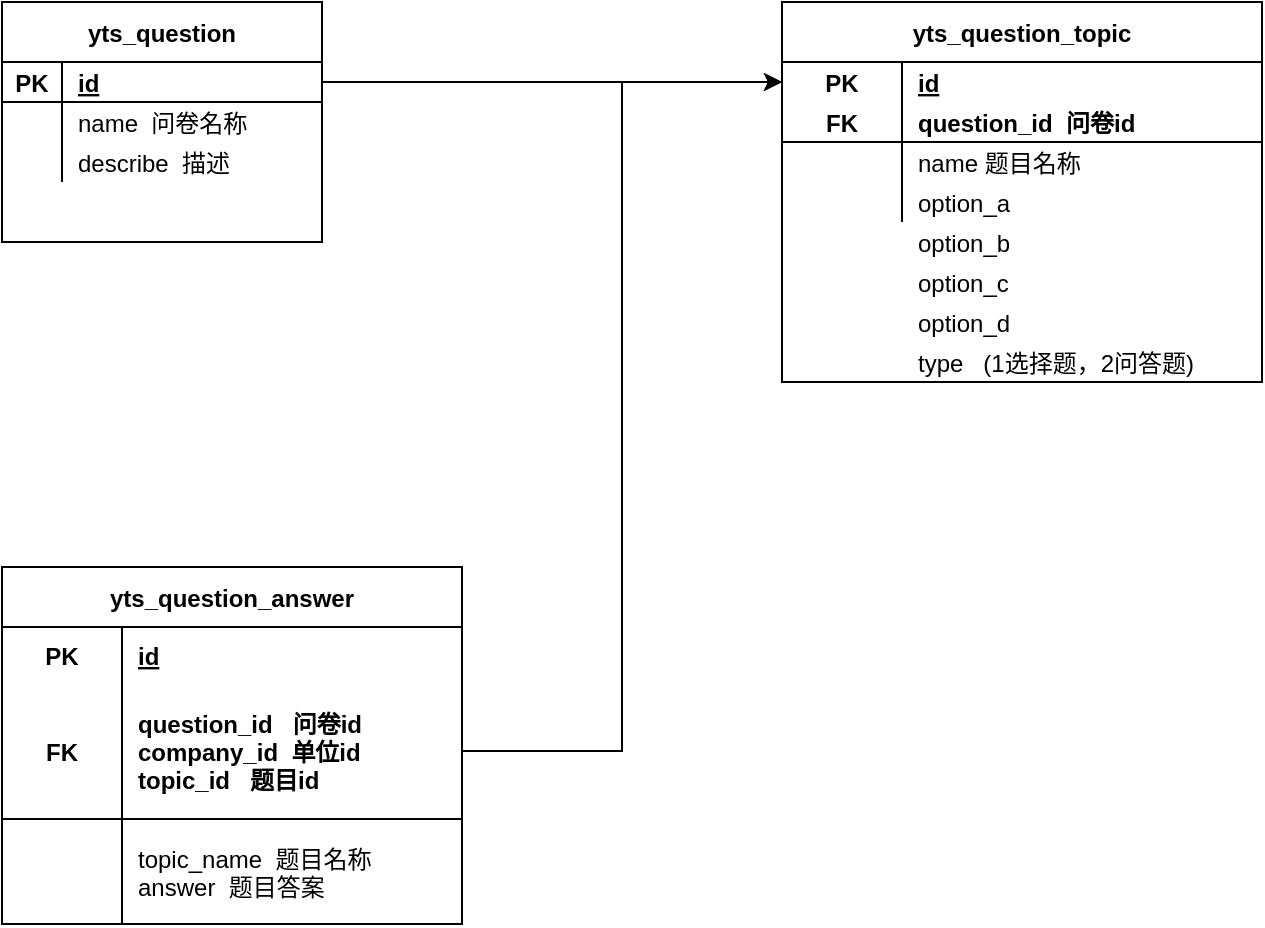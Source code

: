 <mxfile version="13.10.4" type="github">
  <diagram id="j12a4eqQzq2RAFbl9snG" name="Page-1">
    <mxGraphModel dx="1185" dy="588" grid="1" gridSize="10" guides="1" tooltips="1" connect="1" arrows="1" fold="1" page="1" pageScale="1" pageWidth="827" pageHeight="1169" math="0" shadow="0">
      <root>
        <mxCell id="0" />
        <mxCell id="1" parent="0" />
        <mxCell id="PU8bBQ2o0Tv29JzaatMH-1" value="yts_question" style="shape=table;startSize=30;container=1;collapsible=1;childLayout=tableLayout;fixedRows=1;rowLines=0;fontStyle=1;align=center;resizeLast=1;" parent="1" vertex="1">
          <mxGeometry x="50" y="120" width="160" height="120" as="geometry" />
        </mxCell>
        <mxCell id="PU8bBQ2o0Tv29JzaatMH-2" value="" style="shape=partialRectangle;collapsible=0;dropTarget=0;pointerEvents=0;fillColor=none;top=0;left=0;bottom=1;right=0;points=[[0,0.5],[1,0.5]];portConstraint=eastwest;" parent="PU8bBQ2o0Tv29JzaatMH-1" vertex="1">
          <mxGeometry y="30" width="160" height="20" as="geometry" />
        </mxCell>
        <mxCell id="PU8bBQ2o0Tv29JzaatMH-3" value="PK" style="shape=partialRectangle;connectable=0;fillColor=none;top=0;left=0;bottom=0;right=0;fontStyle=1;overflow=hidden;" parent="PU8bBQ2o0Tv29JzaatMH-2" vertex="1">
          <mxGeometry width="30" height="20" as="geometry" />
        </mxCell>
        <mxCell id="PU8bBQ2o0Tv29JzaatMH-4" value="id" style="shape=partialRectangle;connectable=0;fillColor=none;top=0;left=0;bottom=0;right=0;align=left;spacingLeft=6;fontStyle=5;overflow=hidden;" parent="PU8bBQ2o0Tv29JzaatMH-2" vertex="1">
          <mxGeometry x="30" width="130" height="20" as="geometry" />
        </mxCell>
        <mxCell id="PU8bBQ2o0Tv29JzaatMH-5" value="" style="shape=partialRectangle;collapsible=0;dropTarget=0;pointerEvents=0;fillColor=none;top=0;left=0;bottom=0;right=0;points=[[0,0.5],[1,0.5]];portConstraint=eastwest;" parent="PU8bBQ2o0Tv29JzaatMH-1" vertex="1">
          <mxGeometry y="50" width="160" height="20" as="geometry" />
        </mxCell>
        <mxCell id="PU8bBQ2o0Tv29JzaatMH-6" value="" style="shape=partialRectangle;connectable=0;fillColor=none;top=0;left=0;bottom=0;right=0;editable=1;overflow=hidden;" parent="PU8bBQ2o0Tv29JzaatMH-5" vertex="1">
          <mxGeometry width="30" height="20" as="geometry" />
        </mxCell>
        <mxCell id="PU8bBQ2o0Tv29JzaatMH-7" value="name  问卷名称" style="shape=partialRectangle;connectable=0;fillColor=none;top=0;left=0;bottom=0;right=0;align=left;spacingLeft=6;overflow=hidden;" parent="PU8bBQ2o0Tv29JzaatMH-5" vertex="1">
          <mxGeometry x="30" width="130" height="20" as="geometry" />
        </mxCell>
        <mxCell id="PU8bBQ2o0Tv29JzaatMH-8" value="" style="shape=partialRectangle;collapsible=0;dropTarget=0;pointerEvents=0;fillColor=none;top=0;left=0;bottom=0;right=0;points=[[0,0.5],[1,0.5]];portConstraint=eastwest;" parent="PU8bBQ2o0Tv29JzaatMH-1" vertex="1">
          <mxGeometry y="70" width="160" height="20" as="geometry" />
        </mxCell>
        <mxCell id="PU8bBQ2o0Tv29JzaatMH-9" value="" style="shape=partialRectangle;connectable=0;fillColor=none;top=0;left=0;bottom=0;right=0;editable=1;overflow=hidden;" parent="PU8bBQ2o0Tv29JzaatMH-8" vertex="1">
          <mxGeometry width="30" height="20" as="geometry" />
        </mxCell>
        <mxCell id="PU8bBQ2o0Tv29JzaatMH-10" value="describe  描述" style="shape=partialRectangle;connectable=0;fillColor=none;top=0;left=0;bottom=0;right=0;align=left;spacingLeft=6;overflow=hidden;" parent="PU8bBQ2o0Tv29JzaatMH-8" vertex="1">
          <mxGeometry x="30" width="130" height="20" as="geometry" />
        </mxCell>
        <mxCell id="PU8bBQ2o0Tv29JzaatMH-26" value="yts_question_topic" style="shape=table;startSize=30;container=1;collapsible=1;childLayout=tableLayout;fixedRows=1;rowLines=0;fontStyle=1;align=center;resizeLast=1;" parent="1" vertex="1">
          <mxGeometry x="440" y="120" width="240" height="190" as="geometry" />
        </mxCell>
        <mxCell id="PU8bBQ2o0Tv29JzaatMH-27" value="" style="shape=partialRectangle;collapsible=0;dropTarget=0;pointerEvents=0;fillColor=none;top=0;left=0;bottom=0;right=0;points=[[0,0.5],[1,0.5]];portConstraint=eastwest;" parent="PU8bBQ2o0Tv29JzaatMH-26" vertex="1">
          <mxGeometry y="30" width="240" height="20" as="geometry" />
        </mxCell>
        <mxCell id="PU8bBQ2o0Tv29JzaatMH-28" value="PK" style="shape=partialRectangle;connectable=0;fillColor=none;top=0;left=0;bottom=0;right=0;fontStyle=1;overflow=hidden;" parent="PU8bBQ2o0Tv29JzaatMH-27" vertex="1">
          <mxGeometry width="60" height="20" as="geometry" />
        </mxCell>
        <mxCell id="PU8bBQ2o0Tv29JzaatMH-29" value="id" style="shape=partialRectangle;connectable=0;fillColor=none;top=0;left=0;bottom=0;right=0;align=left;spacingLeft=6;fontStyle=5;overflow=hidden;" parent="PU8bBQ2o0Tv29JzaatMH-27" vertex="1">
          <mxGeometry x="60" width="180" height="20" as="geometry" />
        </mxCell>
        <mxCell id="PU8bBQ2o0Tv29JzaatMH-30" value="" style="shape=partialRectangle;collapsible=0;dropTarget=0;pointerEvents=0;fillColor=none;top=0;left=0;bottom=1;right=0;points=[[0,0.5],[1,0.5]];portConstraint=eastwest;" parent="PU8bBQ2o0Tv29JzaatMH-26" vertex="1">
          <mxGeometry y="50" width="240" height="20" as="geometry" />
        </mxCell>
        <mxCell id="PU8bBQ2o0Tv29JzaatMH-31" value="FK" style="shape=partialRectangle;connectable=0;fillColor=none;top=0;left=0;bottom=0;right=0;fontStyle=1;overflow=hidden;" parent="PU8bBQ2o0Tv29JzaatMH-30" vertex="1">
          <mxGeometry width="60" height="20" as="geometry" />
        </mxCell>
        <mxCell id="PU8bBQ2o0Tv29JzaatMH-32" value="question_id  问卷id" style="shape=partialRectangle;connectable=0;fillColor=none;top=0;left=0;bottom=0;right=0;align=left;spacingLeft=6;fontStyle=1;overflow=hidden;strokeColor=none;" parent="PU8bBQ2o0Tv29JzaatMH-30" vertex="1">
          <mxGeometry x="60" width="180" height="20" as="geometry" />
        </mxCell>
        <mxCell id="PU8bBQ2o0Tv29JzaatMH-33" value="" style="shape=partialRectangle;collapsible=0;dropTarget=0;pointerEvents=0;fillColor=none;top=0;left=0;bottom=0;right=0;points=[[0,0.5],[1,0.5]];portConstraint=eastwest;" parent="PU8bBQ2o0Tv29JzaatMH-26" vertex="1">
          <mxGeometry y="70" width="240" height="20" as="geometry" />
        </mxCell>
        <mxCell id="PU8bBQ2o0Tv29JzaatMH-34" value="" style="shape=partialRectangle;connectable=0;fillColor=none;top=0;left=0;bottom=0;right=0;editable=1;overflow=hidden;" parent="PU8bBQ2o0Tv29JzaatMH-33" vertex="1">
          <mxGeometry width="60" height="20" as="geometry" />
        </mxCell>
        <mxCell id="PU8bBQ2o0Tv29JzaatMH-35" value="name 题目名称" style="shape=partialRectangle;connectable=0;fillColor=none;top=0;left=0;bottom=0;right=0;align=left;spacingLeft=6;overflow=hidden;" parent="PU8bBQ2o0Tv29JzaatMH-33" vertex="1">
          <mxGeometry x="60" width="180" height="20" as="geometry" />
        </mxCell>
        <mxCell id="PU8bBQ2o0Tv29JzaatMH-36" value="" style="shape=partialRectangle;collapsible=0;dropTarget=0;pointerEvents=0;fillColor=none;top=0;left=0;bottom=0;right=0;points=[[0,0.5],[1,0.5]];portConstraint=eastwest;" parent="PU8bBQ2o0Tv29JzaatMH-26" vertex="1">
          <mxGeometry y="90" width="240" height="20" as="geometry" />
        </mxCell>
        <mxCell id="PU8bBQ2o0Tv29JzaatMH-37" value="" style="shape=partialRectangle;connectable=0;fillColor=none;top=0;left=0;bottom=0;right=0;editable=1;overflow=hidden;" parent="PU8bBQ2o0Tv29JzaatMH-36" vertex="1">
          <mxGeometry width="60" height="20" as="geometry" />
        </mxCell>
        <mxCell id="PU8bBQ2o0Tv29JzaatMH-38" value="option_a" style="shape=partialRectangle;connectable=0;fillColor=none;top=0;left=0;bottom=0;right=0;align=left;spacingLeft=6;overflow=hidden;" parent="PU8bBQ2o0Tv29JzaatMH-36" vertex="1">
          <mxGeometry x="60" width="180" height="20" as="geometry" />
        </mxCell>
        <mxCell id="PU8bBQ2o0Tv29JzaatMH-40" value="option_b" style="shape=partialRectangle;connectable=0;fillColor=none;top=0;left=0;bottom=0;right=0;align=left;spacingLeft=6;overflow=hidden;" parent="1" vertex="1">
          <mxGeometry x="500" y="230" width="180" height="20" as="geometry" />
        </mxCell>
        <mxCell id="PU8bBQ2o0Tv29JzaatMH-41" value="option_c" style="shape=partialRectangle;connectable=0;fillColor=none;top=0;left=0;bottom=0;right=0;align=left;spacingLeft=6;overflow=hidden;" parent="1" vertex="1">
          <mxGeometry x="500" y="250" width="180" height="20" as="geometry" />
        </mxCell>
        <mxCell id="PU8bBQ2o0Tv29JzaatMH-42" value="option_d" style="shape=partialRectangle;connectable=0;fillColor=none;top=0;left=0;bottom=0;right=0;align=left;spacingLeft=6;overflow=hidden;" parent="1" vertex="1">
          <mxGeometry x="500" y="270" width="180" height="20" as="geometry" />
        </mxCell>
        <mxCell id="PU8bBQ2o0Tv29JzaatMH-43" value="type   (1选择题，2问答题)" style="shape=partialRectangle;connectable=0;fillColor=none;top=0;left=0;bottom=0;right=0;align=left;spacingLeft=6;overflow=hidden;" parent="1" vertex="1">
          <mxGeometry x="500" y="290" width="180" height="20" as="geometry" />
        </mxCell>
        <mxCell id="m7RAE9o-WgXZ6OsV-Fjk-3" value="yts_question_answer" style="shape=table;startSize=30;container=1;collapsible=1;childLayout=tableLayout;fixedRows=1;rowLines=0;fontStyle=1;align=center;resizeLast=1;" vertex="1" parent="1">
          <mxGeometry x="50" y="402.5" width="230" height="178.5" as="geometry" />
        </mxCell>
        <mxCell id="m7RAE9o-WgXZ6OsV-Fjk-4" value="" style="shape=partialRectangle;collapsible=0;dropTarget=0;pointerEvents=0;fillColor=none;top=0;left=0;bottom=0;right=0;points=[[0,0.5],[1,0.5]];portConstraint=eastwest;" vertex="1" parent="m7RAE9o-WgXZ6OsV-Fjk-3">
          <mxGeometry y="30" width="230" height="28" as="geometry" />
        </mxCell>
        <mxCell id="m7RAE9o-WgXZ6OsV-Fjk-5" value="PK" style="shape=partialRectangle;connectable=0;fillColor=none;top=0;left=0;bottom=0;right=0;fontStyle=1;overflow=hidden;" vertex="1" parent="m7RAE9o-WgXZ6OsV-Fjk-4">
          <mxGeometry width="60" height="28" as="geometry" />
        </mxCell>
        <mxCell id="m7RAE9o-WgXZ6OsV-Fjk-6" value="id" style="shape=partialRectangle;connectable=0;fillColor=none;top=0;left=0;bottom=0;right=0;align=left;spacingLeft=6;fontStyle=5;overflow=hidden;" vertex="1" parent="m7RAE9o-WgXZ6OsV-Fjk-4">
          <mxGeometry x="60" width="170" height="28" as="geometry" />
        </mxCell>
        <mxCell id="m7RAE9o-WgXZ6OsV-Fjk-7" value="" style="shape=partialRectangle;collapsible=0;dropTarget=0;pointerEvents=0;fillColor=none;top=0;left=0;bottom=1;right=0;points=[[0,0.5],[1,0.5]];portConstraint=eastwest;" vertex="1" parent="m7RAE9o-WgXZ6OsV-Fjk-3">
          <mxGeometry y="58" width="230" height="68" as="geometry" />
        </mxCell>
        <mxCell id="m7RAE9o-WgXZ6OsV-Fjk-8" value="FK" style="shape=partialRectangle;connectable=0;fillColor=none;top=0;left=0;bottom=0;right=0;fontStyle=1;overflow=hidden;" vertex="1" parent="m7RAE9o-WgXZ6OsV-Fjk-7">
          <mxGeometry width="60" height="68" as="geometry" />
        </mxCell>
        <mxCell id="m7RAE9o-WgXZ6OsV-Fjk-9" value="question_id   问卷id&#xa;company_id  单位id&#xa;topic_id   题目id" style="shape=partialRectangle;connectable=0;fillColor=none;top=0;left=0;bottom=0;right=0;align=left;spacingLeft=6;fontStyle=1;overflow=hidden;strokeColor=none;" vertex="1" parent="m7RAE9o-WgXZ6OsV-Fjk-7">
          <mxGeometry x="60" width="170" height="68" as="geometry" />
        </mxCell>
        <mxCell id="m7RAE9o-WgXZ6OsV-Fjk-10" value="" style="shape=partialRectangle;collapsible=0;dropTarget=0;pointerEvents=0;fillColor=none;top=0;left=0;bottom=0;right=0;points=[[0,0.5],[1,0.5]];portConstraint=eastwest;" vertex="1" parent="m7RAE9o-WgXZ6OsV-Fjk-3">
          <mxGeometry y="126" width="230" height="53" as="geometry" />
        </mxCell>
        <mxCell id="m7RAE9o-WgXZ6OsV-Fjk-11" value="" style="shape=partialRectangle;connectable=0;fillColor=none;top=0;left=0;bottom=0;right=0;editable=1;overflow=hidden;" vertex="1" parent="m7RAE9o-WgXZ6OsV-Fjk-10">
          <mxGeometry width="60" height="53" as="geometry" />
        </mxCell>
        <mxCell id="m7RAE9o-WgXZ6OsV-Fjk-12" value="topic_name  题目名称&#xa;answer  题目答案" style="shape=partialRectangle;connectable=0;fillColor=none;top=0;left=0;bottom=0;right=0;align=left;spacingLeft=6;overflow=hidden;" vertex="1" parent="m7RAE9o-WgXZ6OsV-Fjk-10">
          <mxGeometry x="60" width="170" height="53" as="geometry" />
        </mxCell>
        <mxCell id="m7RAE9o-WgXZ6OsV-Fjk-23" style="edgeStyle=orthogonalEdgeStyle;rounded=0;orthogonalLoop=1;jettySize=auto;html=1;exitX=1;exitY=0.5;exitDx=0;exitDy=0;" edge="1" parent="1" source="PU8bBQ2o0Tv29JzaatMH-2" target="PU8bBQ2o0Tv29JzaatMH-27">
          <mxGeometry relative="1" as="geometry" />
        </mxCell>
        <mxCell id="m7RAE9o-WgXZ6OsV-Fjk-24" style="edgeStyle=orthogonalEdgeStyle;rounded=0;orthogonalLoop=1;jettySize=auto;html=1;exitX=1;exitY=0.5;exitDx=0;exitDy=0;entryX=0;entryY=0.5;entryDx=0;entryDy=0;" edge="1" parent="1" source="m7RAE9o-WgXZ6OsV-Fjk-7" target="PU8bBQ2o0Tv29JzaatMH-27">
          <mxGeometry relative="1" as="geometry" />
        </mxCell>
      </root>
    </mxGraphModel>
  </diagram>
</mxfile>
